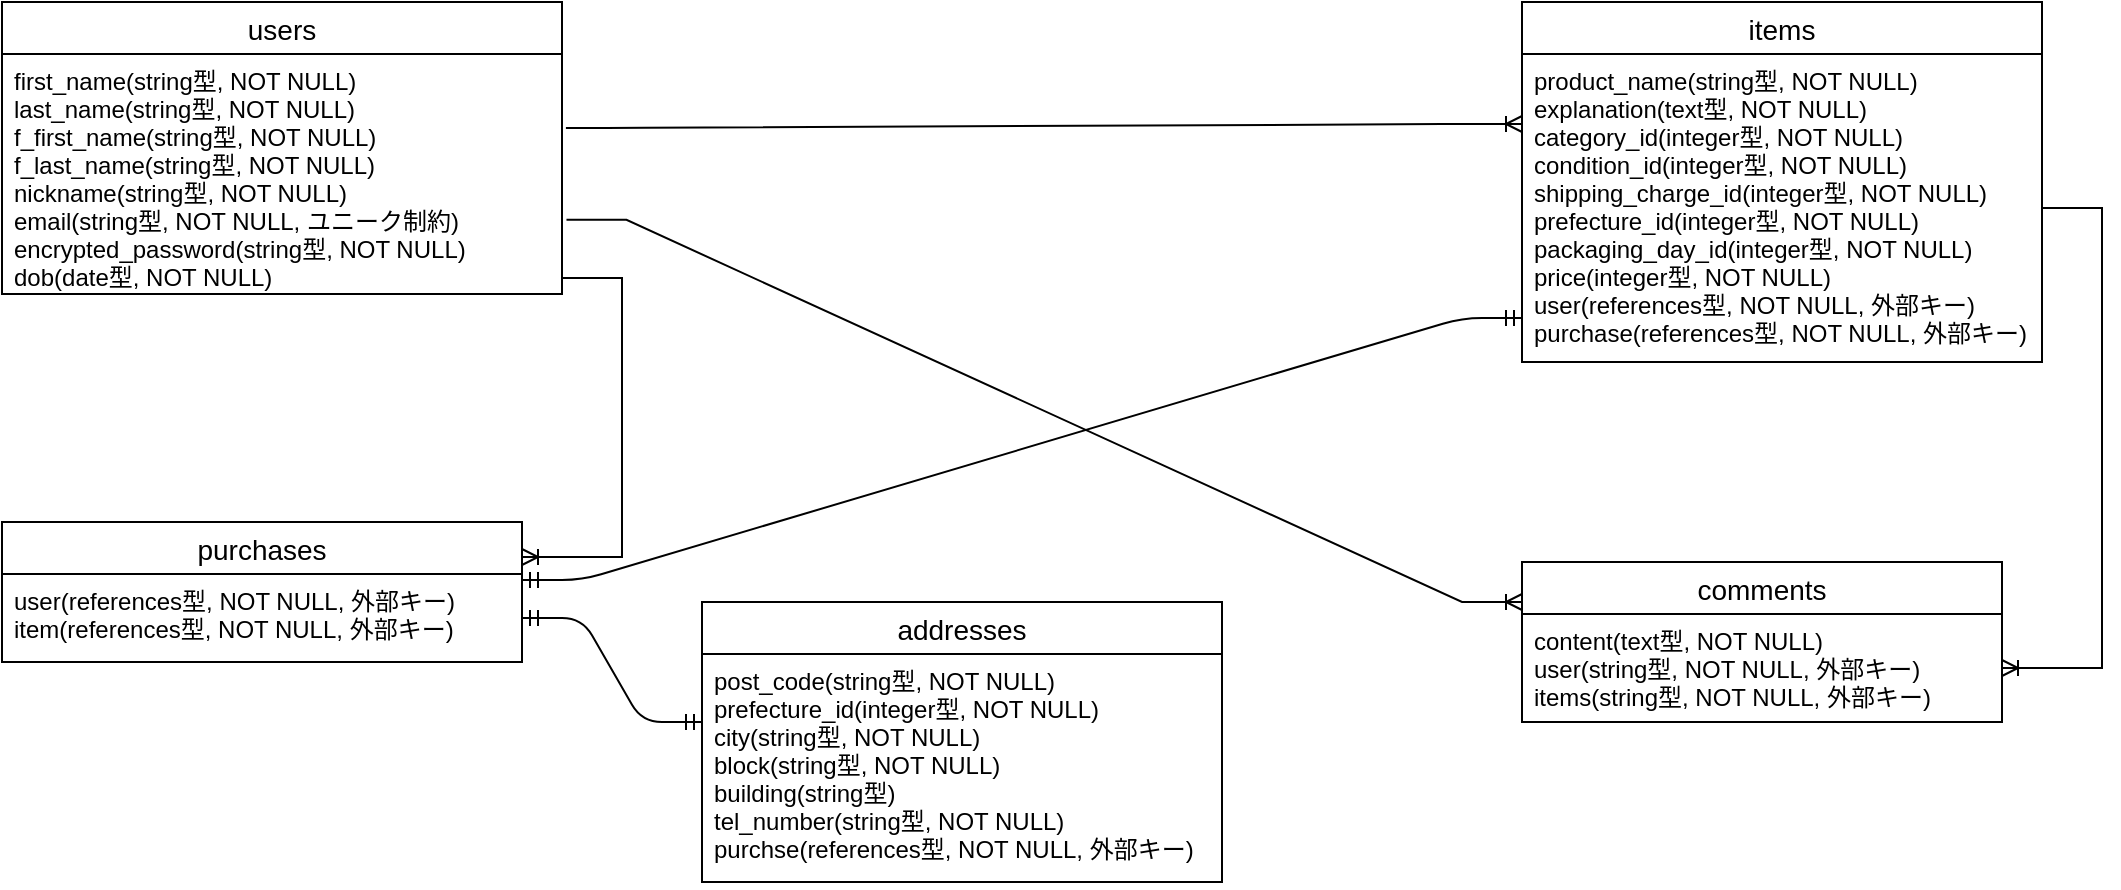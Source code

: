 <mxfile>
    <diagram id="6KtXJNYwqku-RjlcumT-" name="ページ1">
        <mxGraphModel dx="1163" dy="512" grid="1" gridSize="10" guides="1" tooltips="1" connect="1" arrows="1" fold="1" page="1" pageScale="1" pageWidth="827" pageHeight="1169" math="0" shadow="0">
            <root>
                <mxCell id="0"/>
                <mxCell id="1" parent="0"/>
                <mxCell id="57" value="users" style="swimlane;fontStyle=0;childLayout=stackLayout;horizontal=1;startSize=26;horizontalStack=0;resizeParent=1;resizeParentMax=0;resizeLast=0;collapsible=1;marginBottom=0;align=center;fontSize=14;" parent="1" vertex="1">
                    <mxGeometry x="30" y="40" width="280" height="146" as="geometry"/>
                </mxCell>
                <mxCell id="58" value="first_name(string型, NOT NULL)&#10;last_name(string型, NOT NULL)&#10;f_first_name(string型, NOT NULL)&#10;f_last_name(string型, NOT NULL)&#10;nickname(string型, NOT NULL)&#10;email(string型, NOT NULL, ユニーク制約)&#10;encrypted_password(string型, NOT NULL)&#10;dob(date型, NOT NULL)" style="text;strokeColor=none;fillColor=none;spacingLeft=4;spacingRight=4;overflow=hidden;rotatable=0;points=[[0,0.5],[1,0.5]];portConstraint=eastwest;fontSize=12;" parent="57" vertex="1">
                    <mxGeometry y="26" width="280" height="120" as="geometry"/>
                </mxCell>
                <mxCell id="61" value="items" style="swimlane;fontStyle=0;childLayout=stackLayout;horizontal=1;startSize=26;horizontalStack=0;resizeParent=1;resizeParentMax=0;resizeLast=0;collapsible=1;marginBottom=0;align=center;fontSize=14;" parent="1" vertex="1">
                    <mxGeometry x="790" y="40" width="260" height="180" as="geometry"/>
                </mxCell>
                <mxCell id="62" value="product_name(string型, NOT NULL)&#10;explanation(text型, NOT NULL)&#10;category_id(integer型, NOT NULL)&#10;condition_id(integer型, NOT NULL)&#10;shipping_charge_id(integer型, NOT NULL)&#10;prefecture_id(integer型, NOT NULL)&#10;packaging_day_id(integer型, NOT NULL)&#10;price(integer型, NOT NULL)&#10;user(references型, NOT NULL, 外部キー)&#10;purchase(references型, NOT NULL, 外部キー)&#10;" style="text;strokeColor=none;fillColor=none;spacingLeft=4;spacingRight=4;overflow=hidden;rotatable=0;points=[[0,0.5],[1,0.5]];portConstraint=eastwest;fontSize=12;" parent="61" vertex="1">
                    <mxGeometry y="26" width="260" height="154" as="geometry"/>
                </mxCell>
                <mxCell id="63" value="comments" style="swimlane;fontStyle=0;childLayout=stackLayout;horizontal=1;startSize=26;horizontalStack=0;resizeParent=1;resizeParentMax=0;resizeLast=0;collapsible=1;marginBottom=0;align=center;fontSize=14;" parent="1" vertex="1">
                    <mxGeometry x="790" y="320" width="240" height="80" as="geometry"/>
                </mxCell>
                <mxCell id="64" value="content(text型, NOT NULL)&#10;user(string型, NOT NULL, 外部キー)&#10;items(string型, NOT NULL, 外部キー)" style="text;strokeColor=none;fillColor=none;spacingLeft=4;spacingRight=4;overflow=hidden;rotatable=0;points=[[0,0.5],[1,0.5]];portConstraint=eastwest;fontSize=12;" parent="63" vertex="1">
                    <mxGeometry y="26" width="240" height="54" as="geometry"/>
                </mxCell>
                <mxCell id="65" value="" style="edgeStyle=entityRelationEdgeStyle;fontSize=12;html=1;endArrow=ERoneToMany;exitX=1.007;exitY=0.308;exitDx=0;exitDy=0;exitPerimeter=0;" parent="1" source="58" edge="1">
                    <mxGeometry width="100" height="100" relative="1" as="geometry">
                        <mxPoint x="270" y="120" as="sourcePoint"/>
                        <mxPoint x="790" y="101" as="targetPoint"/>
                    </mxGeometry>
                </mxCell>
                <mxCell id="66" value="" style="edgeStyle=entityRelationEdgeStyle;fontSize=12;html=1;endArrow=ERoneToMany;rounded=0;entryX=0;entryY=0.25;entryDx=0;entryDy=0;exitX=1.008;exitY=0.691;exitDx=0;exitDy=0;exitPerimeter=0;" parent="1" source="58" target="63" edge="1">
                    <mxGeometry width="100" height="100" relative="1" as="geometry">
                        <mxPoint x="80" y="320" as="sourcePoint"/>
                        <mxPoint x="299" y="322" as="targetPoint"/>
                    </mxGeometry>
                </mxCell>
                <mxCell id="67" value="" style="edgeStyle=entityRelationEdgeStyle;fontSize=12;html=1;endArrow=ERoneToMany;rounded=0;" parent="1" source="62" target="64" edge="1">
                    <mxGeometry width="100" height="100" relative="1" as="geometry">
                        <mxPoint x="700" y="290" as="sourcePoint"/>
                        <mxPoint x="700" y="590" as="targetPoint"/>
                    </mxGeometry>
                </mxCell>
                <mxCell id="68" value="purchases" style="swimlane;fontStyle=0;childLayout=stackLayout;horizontal=1;startSize=26;horizontalStack=0;resizeParent=1;resizeParentMax=0;resizeLast=0;collapsible=1;marginBottom=0;align=center;fontSize=14;" parent="1" vertex="1">
                    <mxGeometry x="30" y="300" width="260" height="70" as="geometry"/>
                </mxCell>
                <mxCell id="69" value="user(references型, NOT NULL, 外部キー)&#10;item(references型, NOT NULL, 外部キー)&#10;" style="text;strokeColor=none;fillColor=none;spacingLeft=4;spacingRight=4;overflow=hidden;rotatable=0;points=[[0,0.5],[1,0.5]];portConstraint=eastwest;fontSize=12;" parent="68" vertex="1">
                    <mxGeometry y="26" width="260" height="44" as="geometry"/>
                </mxCell>
                <mxCell id="70" value="addresses" style="swimlane;fontStyle=0;childLayout=stackLayout;horizontal=1;startSize=26;horizontalStack=0;resizeParent=1;resizeParentMax=0;resizeLast=0;collapsible=1;marginBottom=0;align=center;fontSize=14;" parent="1" vertex="1">
                    <mxGeometry x="380" y="340" width="260" height="140" as="geometry"/>
                </mxCell>
                <mxCell id="71" value="post_code(string型, NOT NULL)&#10;prefecture_id(integer型, NOT NULL)&#10;city(string型, NOT NULL)&#10;block(string型, NOT NULL)&#10;building(string型)&#10;tel_number(string型, NOT NULL)&#10;purchse(references型, NOT NULL, 外部キー)&#10;" style="text;strokeColor=none;fillColor=none;spacingLeft=4;spacingRight=4;overflow=hidden;rotatable=0;points=[[0,0.5],[1,0.5]];portConstraint=eastwest;fontSize=12;" parent="70" vertex="1">
                    <mxGeometry y="26" width="260" height="114" as="geometry"/>
                </mxCell>
                <mxCell id="73" value="" style="edgeStyle=entityRelationEdgeStyle;fontSize=12;html=1;endArrow=ERoneToMany;rounded=0;entryX=1;entryY=0.25;entryDx=0;entryDy=0;" parent="1" target="68" edge="1">
                    <mxGeometry width="100" height="100" relative="1" as="geometry">
                        <mxPoint x="310" y="178" as="sourcePoint"/>
                        <mxPoint x="290" y="308" as="targetPoint"/>
                    </mxGeometry>
                </mxCell>
                <mxCell id="81" value="" style="edgeStyle=entityRelationEdgeStyle;fontSize=12;html=1;endArrow=ERmandOne;startArrow=ERmandOne;exitX=1;exitY=0.5;exitDx=0;exitDy=0;" edge="1" parent="1" source="69">
                    <mxGeometry width="100" height="100" relative="1" as="geometry">
                        <mxPoint x="280" y="500" as="sourcePoint"/>
                        <mxPoint x="380" y="400" as="targetPoint"/>
                    </mxGeometry>
                </mxCell>
                <mxCell id="82" value="" style="edgeStyle=entityRelationEdgeStyle;fontSize=12;html=1;endArrow=ERmandOne;startArrow=ERmandOne;" edge="1" parent="1">
                    <mxGeometry width="100" height="100" relative="1" as="geometry">
                        <mxPoint x="290" y="329" as="sourcePoint"/>
                        <mxPoint x="790" y="198" as="targetPoint"/>
                    </mxGeometry>
                </mxCell>
            </root>
        </mxGraphModel>
    </diagram>
</mxfile>